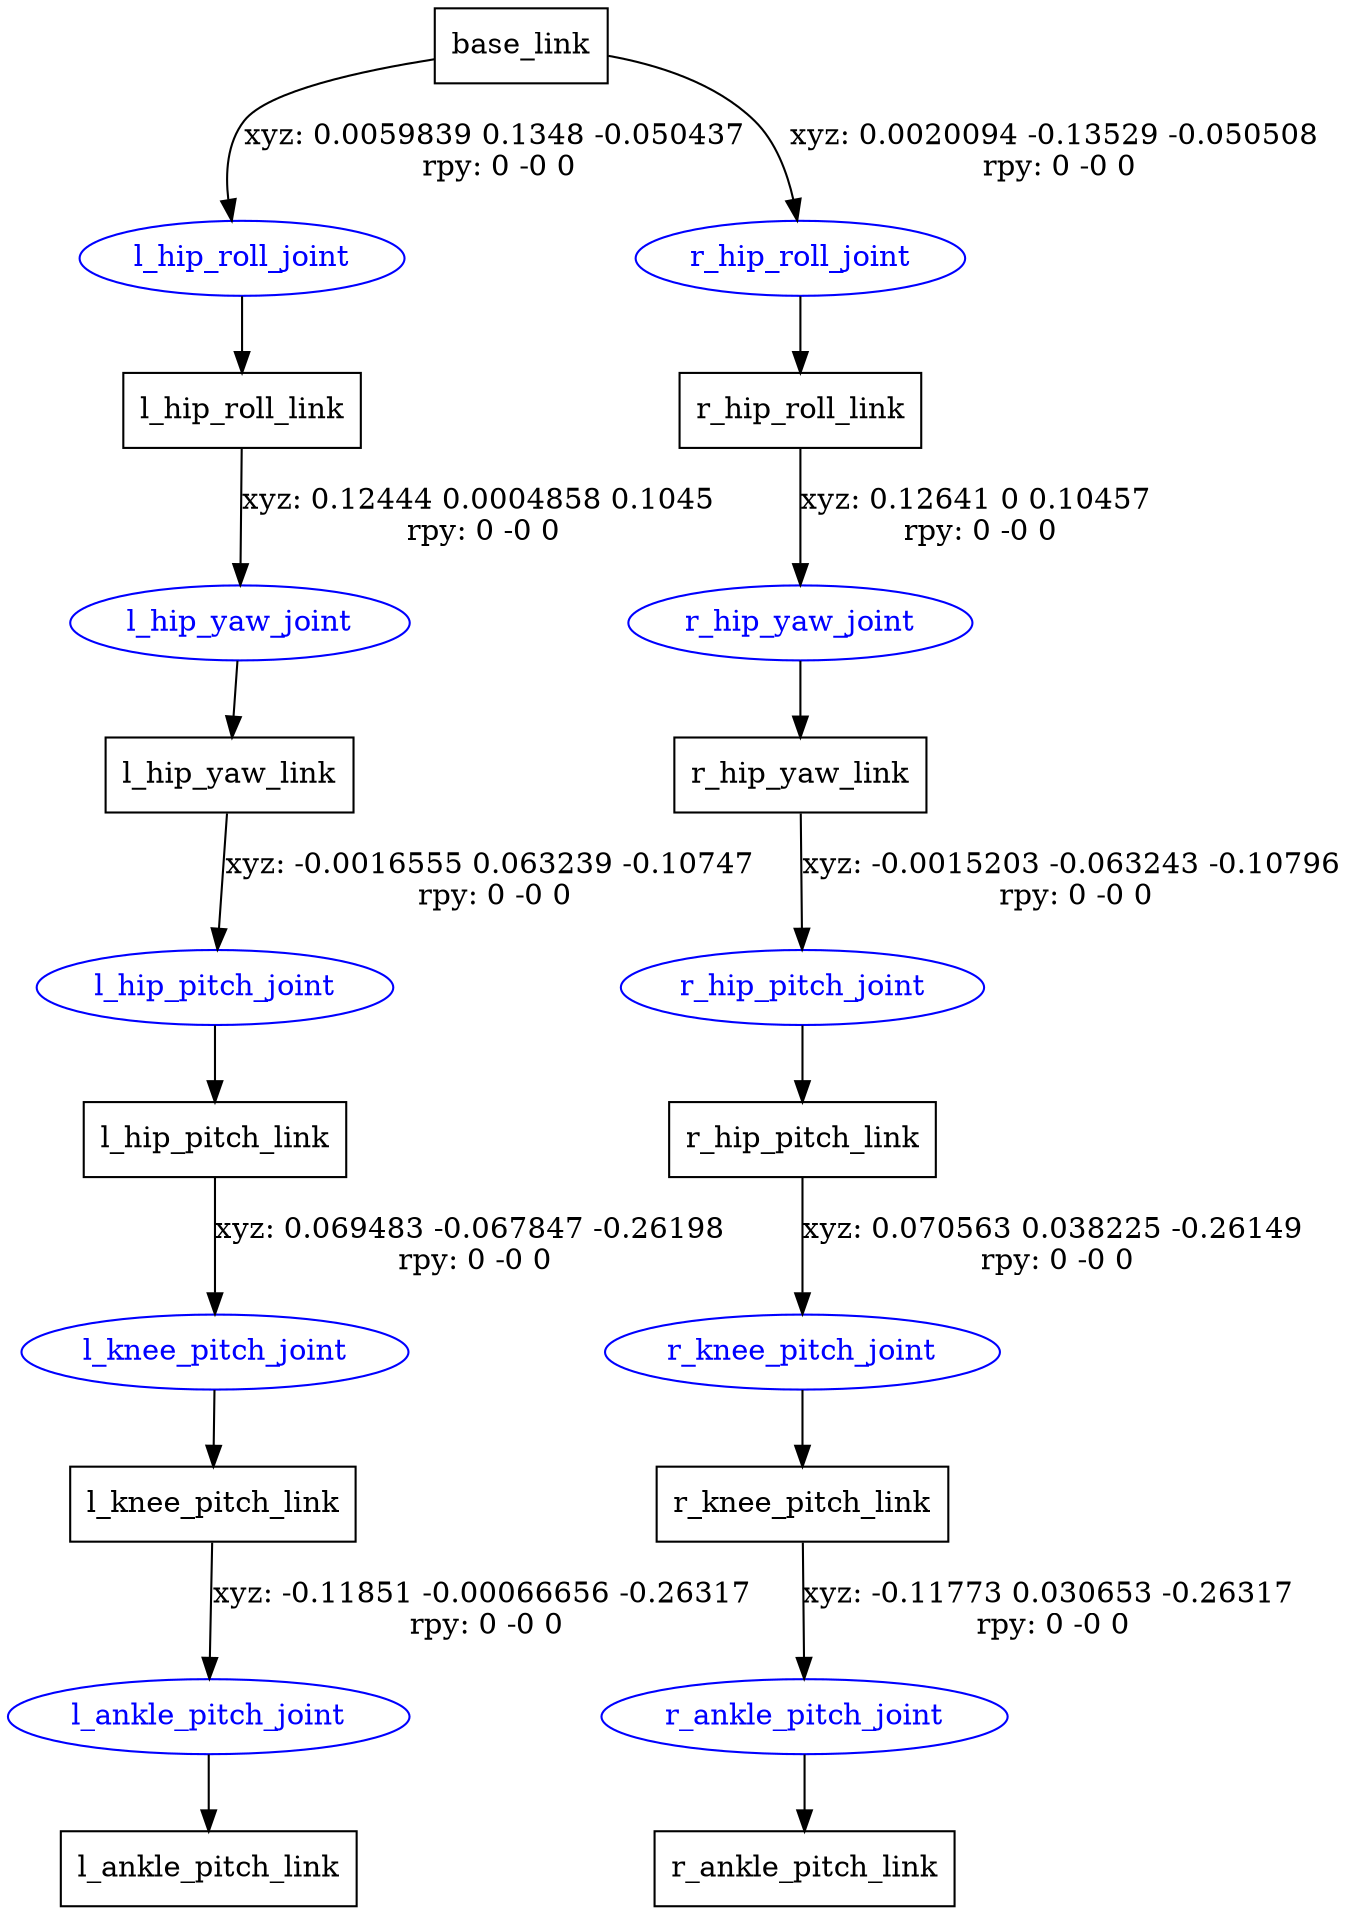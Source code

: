 digraph G {
node [shape=box];
"base_link" [label="base_link"];
"l_hip_roll_link" [label="l_hip_roll_link"];
"l_hip_yaw_link" [label="l_hip_yaw_link"];
"l_hip_pitch_link" [label="l_hip_pitch_link"];
"l_knee_pitch_link" [label="l_knee_pitch_link"];
"l_ankle_pitch_link" [label="l_ankle_pitch_link"];
"r_hip_roll_link" [label="r_hip_roll_link"];
"r_hip_yaw_link" [label="r_hip_yaw_link"];
"r_hip_pitch_link" [label="r_hip_pitch_link"];
"r_knee_pitch_link" [label="r_knee_pitch_link"];
"r_ankle_pitch_link" [label="r_ankle_pitch_link"];
node [shape=ellipse, color=blue, fontcolor=blue];
"base_link" -> "l_hip_roll_joint" [label="xyz: 0.0059839 0.1348 -0.050437 \nrpy: 0 -0 0"]
"l_hip_roll_joint" -> "l_hip_roll_link"
"l_hip_roll_link" -> "l_hip_yaw_joint" [label="xyz: 0.12444 0.0004858 0.1045 \nrpy: 0 -0 0"]
"l_hip_yaw_joint" -> "l_hip_yaw_link"
"l_hip_yaw_link" -> "l_hip_pitch_joint" [label="xyz: -0.0016555 0.063239 -0.10747 \nrpy: 0 -0 0"]
"l_hip_pitch_joint" -> "l_hip_pitch_link"
"l_hip_pitch_link" -> "l_knee_pitch_joint" [label="xyz: 0.069483 -0.067847 -0.26198 \nrpy: 0 -0 0"]
"l_knee_pitch_joint" -> "l_knee_pitch_link"
"l_knee_pitch_link" -> "l_ankle_pitch_joint" [label="xyz: -0.11851 -0.00066656 -0.26317 \nrpy: 0 -0 0"]
"l_ankle_pitch_joint" -> "l_ankle_pitch_link"
"base_link" -> "r_hip_roll_joint" [label="xyz: 0.0020094 -0.13529 -0.050508 \nrpy: 0 -0 0"]
"r_hip_roll_joint" -> "r_hip_roll_link"
"r_hip_roll_link" -> "r_hip_yaw_joint" [label="xyz: 0.12641 0 0.10457 \nrpy: 0 -0 0"]
"r_hip_yaw_joint" -> "r_hip_yaw_link"
"r_hip_yaw_link" -> "r_hip_pitch_joint" [label="xyz: -0.0015203 -0.063243 -0.10796 \nrpy: 0 -0 0"]
"r_hip_pitch_joint" -> "r_hip_pitch_link"
"r_hip_pitch_link" -> "r_knee_pitch_joint" [label="xyz: 0.070563 0.038225 -0.26149 \nrpy: 0 -0 0"]
"r_knee_pitch_joint" -> "r_knee_pitch_link"
"r_knee_pitch_link" -> "r_ankle_pitch_joint" [label="xyz: -0.11773 0.030653 -0.26317 \nrpy: 0 -0 0"]
"r_ankle_pitch_joint" -> "r_ankle_pitch_link"
}
